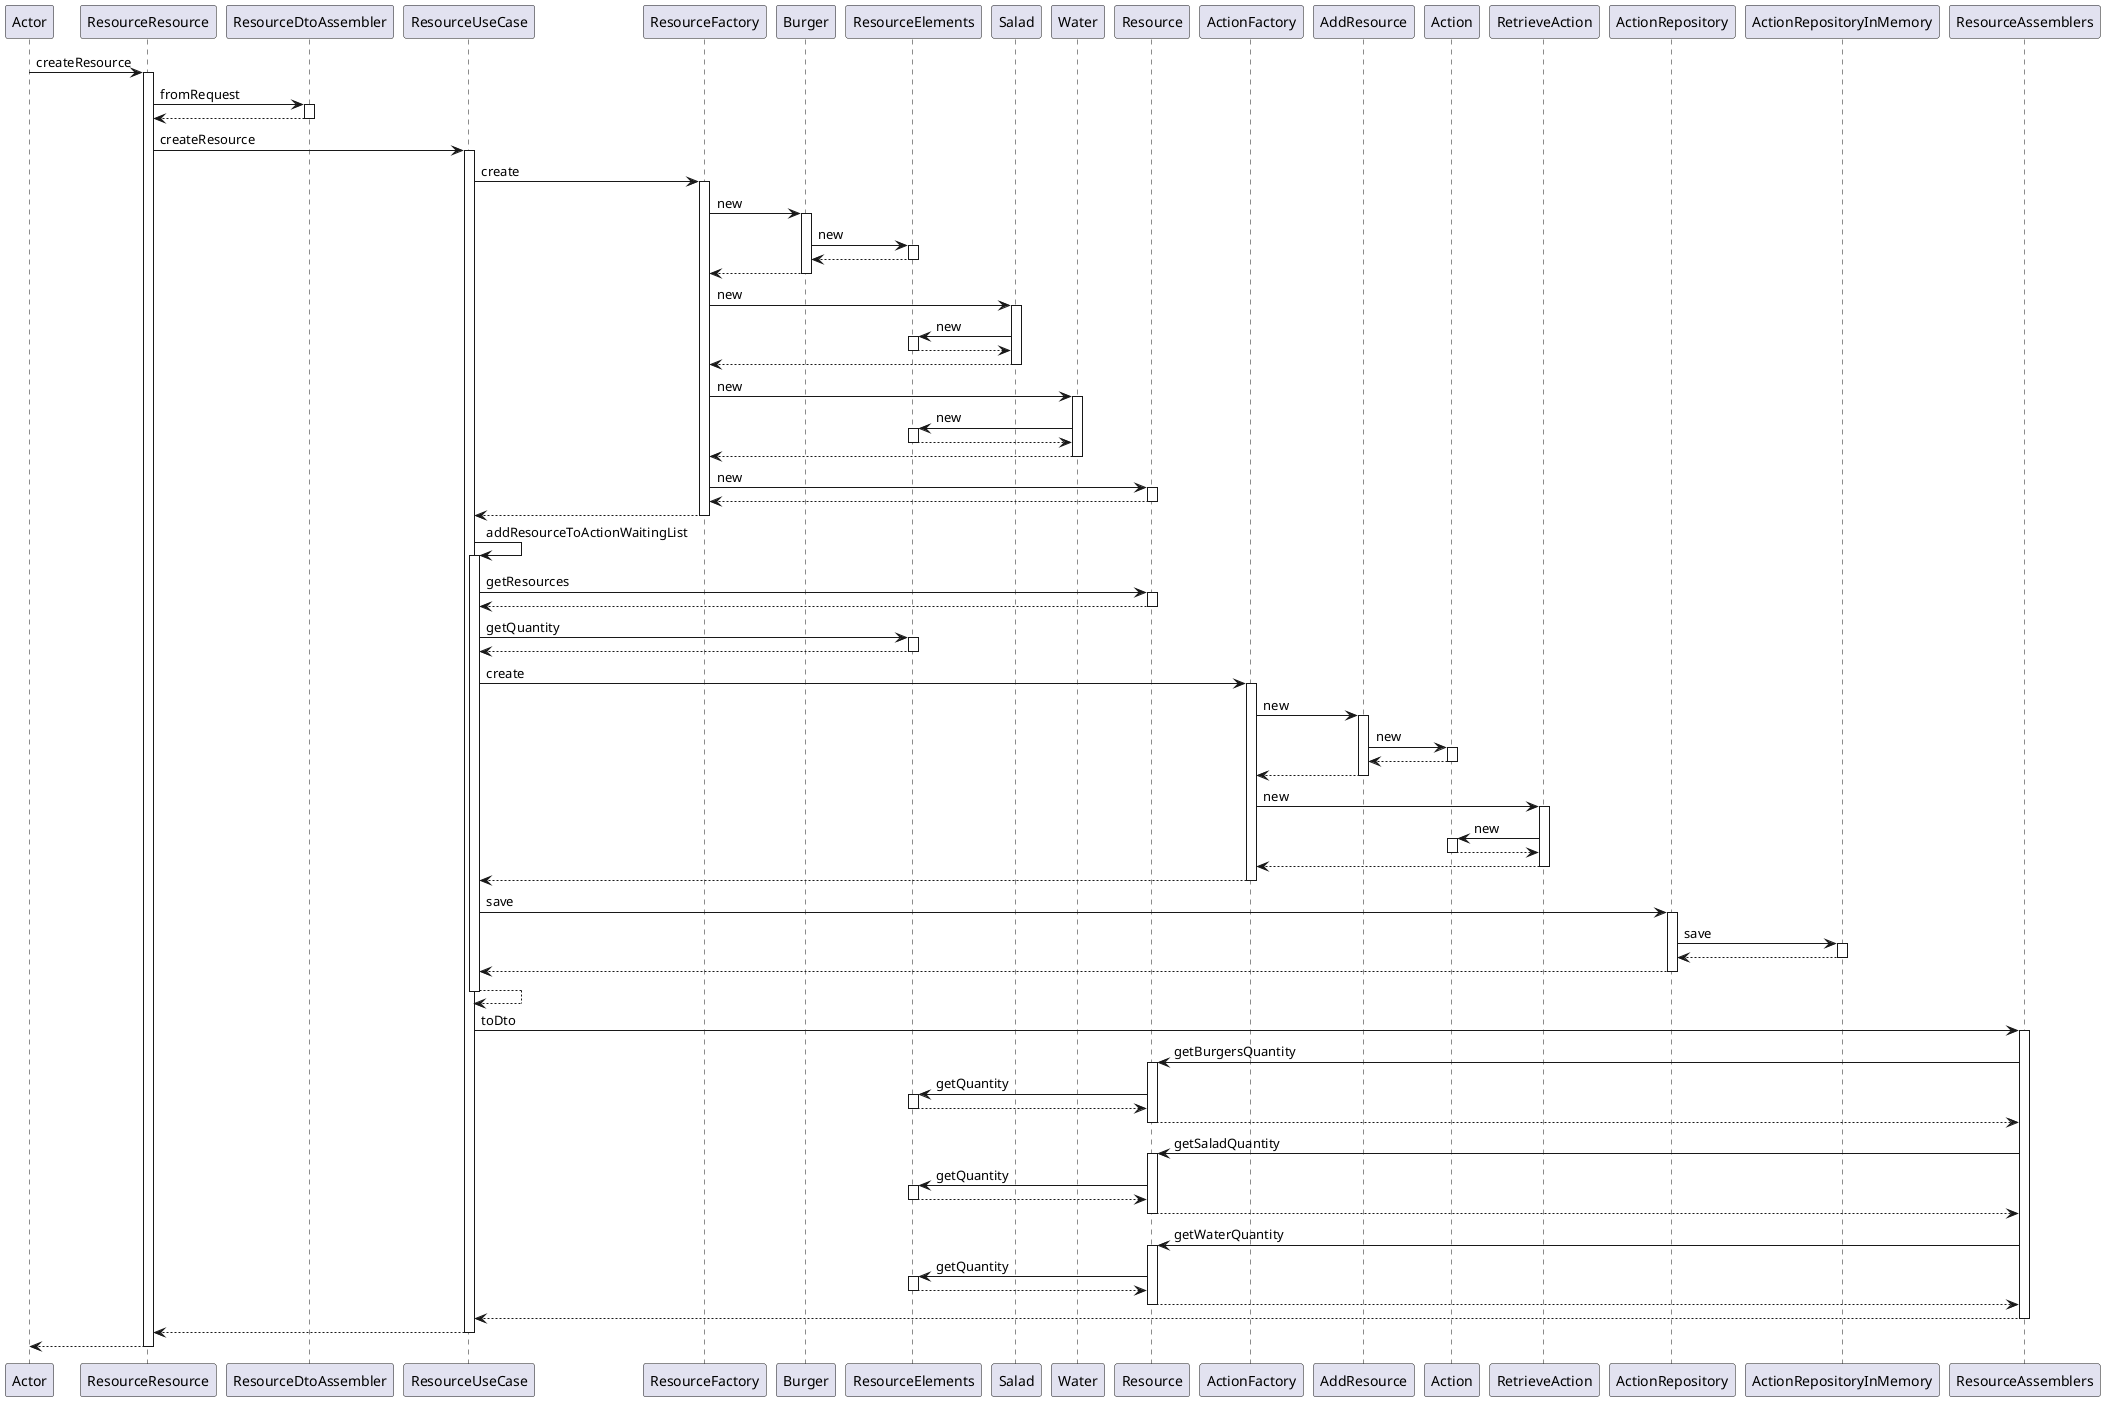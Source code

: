 @startuml
participant Actor
Actor -> ResourceResource : createResource
activate ResourceResource
ResourceResource -> ResourceDtoAssembler : fromRequest
activate ResourceDtoAssembler
ResourceDtoAssembler --> ResourceResource
deactivate ResourceDtoAssembler
ResourceResource -> ResourceUseCase : createResource
activate ResourceUseCase
ResourceUseCase -> ResourceFactory : create
activate ResourceFactory
ResourceFactory -> Burger : new
activate Burger
Burger -> ResourceElements : new
activate ResourceElements
ResourceElements --> Burger
deactivate ResourceElements
Burger --> ResourceFactory
deactivate Burger
ResourceFactory -> Salad : new
activate Salad
Salad -> ResourceElements : new
activate ResourceElements
ResourceElements --> Salad
deactivate ResourceElements
Salad --> ResourceFactory
deactivate Salad
ResourceFactory -> Water : new
activate Water
Water -> ResourceElements : new
activate ResourceElements
ResourceElements --> Water
deactivate ResourceElements
Water --> ResourceFactory
deactivate Water
ResourceFactory -> Resource : new
activate Resource
Resource --> ResourceFactory
deactivate Resource
ResourceFactory --> ResourceUseCase
deactivate ResourceFactory
ResourceUseCase -> ResourceUseCase : addResourceToActionWaitingList
activate ResourceUseCase
ResourceUseCase -> Resource : getResources
activate Resource
Resource --> ResourceUseCase
deactivate Resource
ResourceUseCase -> ResourceElements : getQuantity
activate ResourceElements
ResourceElements --> ResourceUseCase
deactivate ResourceElements
ResourceUseCase -> ActionFactory : create
activate ActionFactory
ActionFactory -> AddResource : new
activate AddResource
AddResource -> Action : new
activate Action
Action --> AddResource
deactivate Action
AddResource --> ActionFactory
deactivate AddResource
ActionFactory -> RetrieveAction : new
activate RetrieveAction
RetrieveAction -> Action : new
activate Action
Action --> RetrieveAction
deactivate Action
RetrieveAction --> ActionFactory
deactivate RetrieveAction
ActionFactory --> ResourceUseCase
deactivate ActionFactory
ResourceUseCase -> ActionRepository : save
activate ActionRepository
ActionRepository -> ActionRepositoryInMemory : save
activate ActionRepositoryInMemory
ActionRepositoryInMemory --> ActionRepository
deactivate ActionRepositoryInMemory
ActionRepository --> ResourceUseCase
deactivate ActionRepository
ResourceUseCase --> ResourceUseCase
deactivate ResourceUseCase
ResourceUseCase -> ResourceAssemblers : toDto
activate ResourceAssemblers
ResourceAssemblers -> Resource : getBurgersQuantity
activate Resource
Resource -> ResourceElements : getQuantity
activate ResourceElements
ResourceElements --> Resource
deactivate ResourceElements
Resource --> ResourceAssemblers
deactivate Resource
ResourceAssemblers -> Resource : getSaladQuantity
activate Resource
Resource -> ResourceElements : getQuantity
activate ResourceElements
ResourceElements --> Resource
deactivate ResourceElements
Resource --> ResourceAssemblers
deactivate Resource
ResourceAssemblers -> Resource : getWaterQuantity
activate Resource
Resource -> ResourceElements : getQuantity
activate ResourceElements
ResourceElements --> Resource
deactivate ResourceElements
Resource --> ResourceAssemblers
deactivate Resource
ResourceAssemblers --> ResourceUseCase
deactivate ResourceAssemblers
ResourceUseCase --> ResourceResource
deactivate ResourceUseCase
return
@enduml
